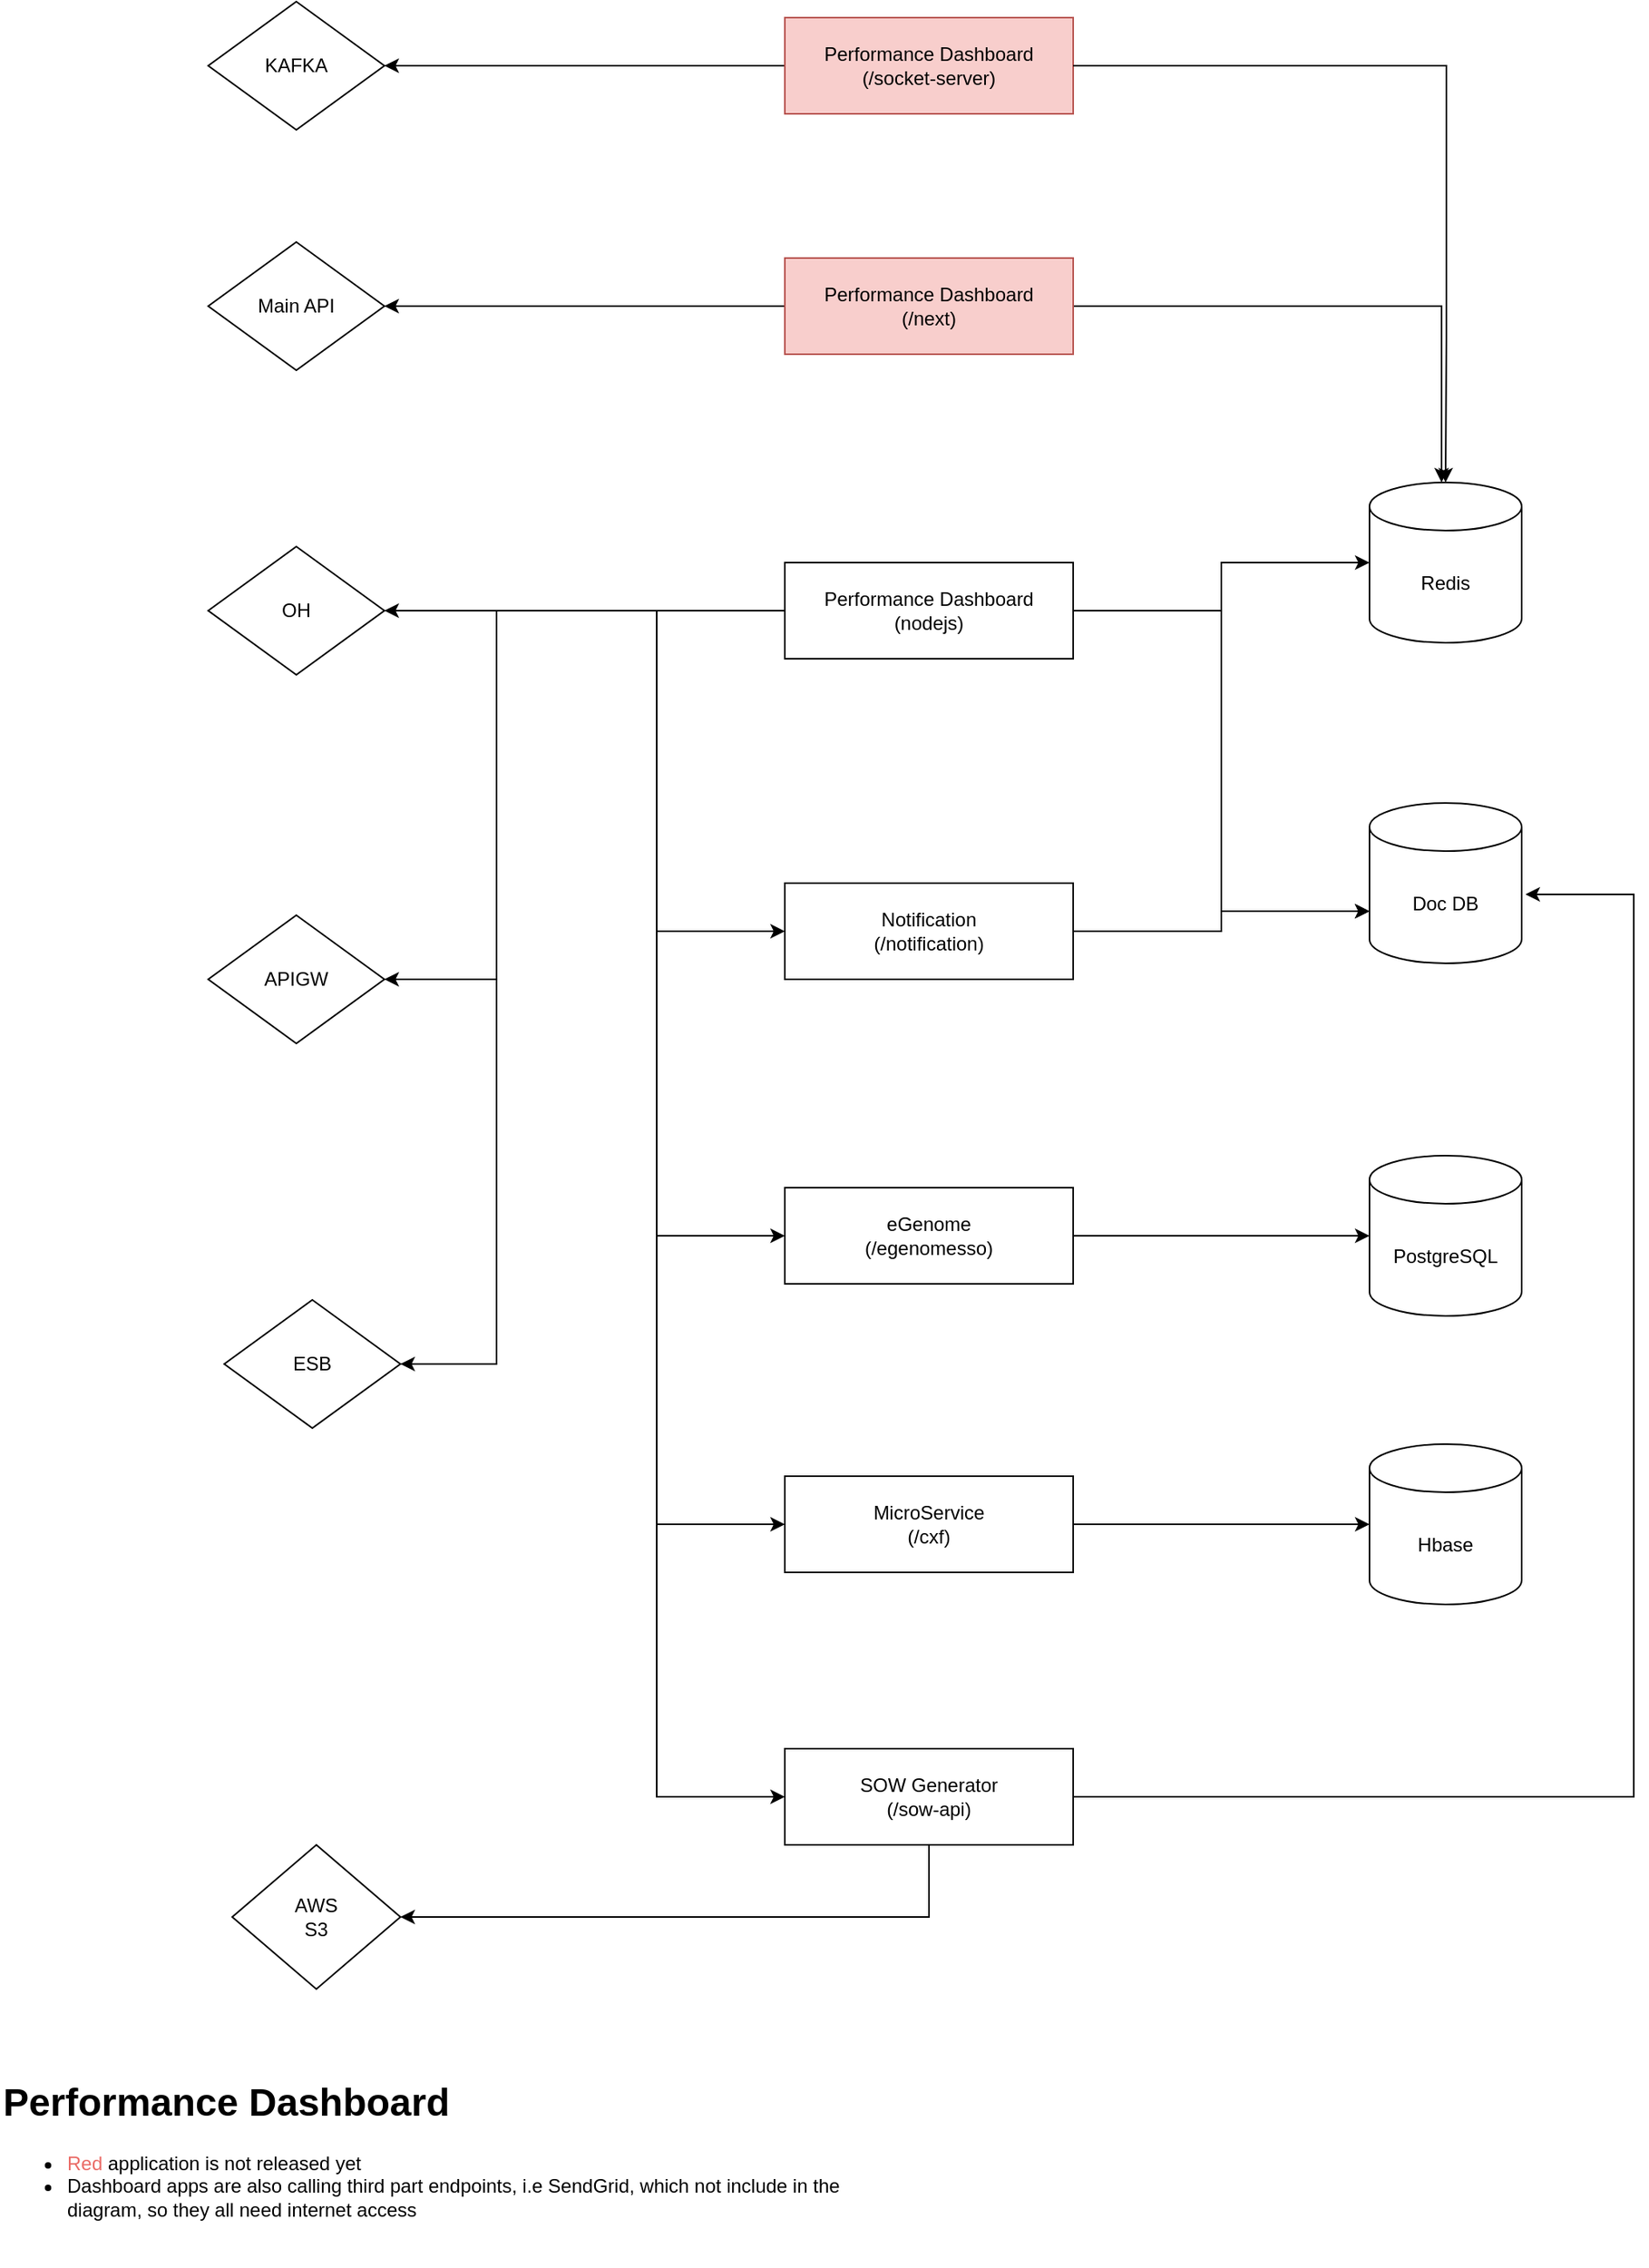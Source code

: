<mxfile version="24.4.13" type="github">
  <diagram id="prtHgNgQTEPvFCAcTncT" name="Page-1">
    <mxGraphModel dx="2074" dy="2275" grid="1" gridSize="10" guides="1" tooltips="1" connect="1" arrows="1" fold="1" page="1" pageScale="1" pageWidth="827" pageHeight="1169" math="0" shadow="0">
      <root>
        <mxCell id="0" />
        <mxCell id="1" parent="0" />
        <mxCell id="YLyG2g4HHih6Tg-Lss51-7" style="edgeStyle=orthogonalEdgeStyle;rounded=0;orthogonalLoop=1;jettySize=auto;html=1;" edge="1" parent="1" source="YLyG2g4HHih6Tg-Lss51-1" target="YLyG2g4HHih6Tg-Lss51-2">
          <mxGeometry relative="1" as="geometry" />
        </mxCell>
        <mxCell id="YLyG2g4HHih6Tg-Lss51-14" style="edgeStyle=orthogonalEdgeStyle;rounded=0;orthogonalLoop=1;jettySize=auto;html=1;entryX=0;entryY=0.5;entryDx=0;entryDy=0;" edge="1" parent="1" source="YLyG2g4HHih6Tg-Lss51-1" target="YLyG2g4HHih6Tg-Lss51-4">
          <mxGeometry relative="1" as="geometry">
            <Array as="points">
              <mxPoint x="540" y="-650" />
              <mxPoint x="540" y="-450" />
            </Array>
          </mxGeometry>
        </mxCell>
        <mxCell id="YLyG2g4HHih6Tg-Lss51-15" style="edgeStyle=orthogonalEdgeStyle;rounded=0;orthogonalLoop=1;jettySize=auto;html=1;entryX=0;entryY=0.5;entryDx=0;entryDy=0;" edge="1" parent="1" source="YLyG2g4HHih6Tg-Lss51-1" target="YLyG2g4HHih6Tg-Lss51-5">
          <mxGeometry relative="1" as="geometry">
            <Array as="points">
              <mxPoint x="540" y="-650" />
              <mxPoint x="540" y="-260" />
            </Array>
          </mxGeometry>
        </mxCell>
        <mxCell id="YLyG2g4HHih6Tg-Lss51-16" style="edgeStyle=orthogonalEdgeStyle;rounded=0;orthogonalLoop=1;jettySize=auto;html=1;entryX=0;entryY=0.5;entryDx=0;entryDy=0;" edge="1" parent="1" source="YLyG2g4HHih6Tg-Lss51-1" target="YLyG2g4HHih6Tg-Lss51-13">
          <mxGeometry relative="1" as="geometry">
            <Array as="points">
              <mxPoint x="540" y="-650" />
              <mxPoint x="540" y="-80" />
            </Array>
          </mxGeometry>
        </mxCell>
        <mxCell id="YLyG2g4HHih6Tg-Lss51-17" style="edgeStyle=orthogonalEdgeStyle;rounded=0;orthogonalLoop=1;jettySize=auto;html=1;entryX=1;entryY=0.5;entryDx=0;entryDy=0;" edge="1" parent="1" source="YLyG2g4HHih6Tg-Lss51-1" target="YLyG2g4HHih6Tg-Lss51-11">
          <mxGeometry relative="1" as="geometry">
            <Array as="points">
              <mxPoint x="440" y="-650" />
              <mxPoint x="440" y="-420" />
            </Array>
          </mxGeometry>
        </mxCell>
        <mxCell id="YLyG2g4HHih6Tg-Lss51-18" style="edgeStyle=orthogonalEdgeStyle;rounded=0;orthogonalLoop=1;jettySize=auto;html=1;entryX=1;entryY=0.5;entryDx=0;entryDy=0;" edge="1" parent="1" source="YLyG2g4HHih6Tg-Lss51-1" target="YLyG2g4HHih6Tg-Lss51-12">
          <mxGeometry relative="1" as="geometry">
            <Array as="points">
              <mxPoint x="440" y="-650" />
              <mxPoint x="440" y="-180" />
            </Array>
          </mxGeometry>
        </mxCell>
        <mxCell id="YLyG2g4HHih6Tg-Lss51-32" style="edgeStyle=orthogonalEdgeStyle;rounded=0;orthogonalLoop=1;jettySize=auto;html=1;entryX=1;entryY=0.5;entryDx=0;entryDy=0;" edge="1" parent="1" source="YLyG2g4HHih6Tg-Lss51-1" target="YLyG2g4HHih6Tg-Lss51-31">
          <mxGeometry relative="1" as="geometry" />
        </mxCell>
        <mxCell id="YLyG2g4HHih6Tg-Lss51-34" style="edgeStyle=orthogonalEdgeStyle;rounded=0;orthogonalLoop=1;jettySize=auto;html=1;entryX=0;entryY=0.5;entryDx=0;entryDy=0;" edge="1" parent="1" source="YLyG2g4HHih6Tg-Lss51-1" target="YLyG2g4HHih6Tg-Lss51-30">
          <mxGeometry relative="1" as="geometry">
            <Array as="points">
              <mxPoint x="540" y="-650" />
              <mxPoint x="540" y="90" />
            </Array>
          </mxGeometry>
        </mxCell>
        <mxCell id="YLyG2g4HHih6Tg-Lss51-1" value="Performance Dashboard&lt;div&gt;(nodejs)&lt;/div&gt;" style="rounded=0;whiteSpace=wrap;html=1;" vertex="1" parent="1">
          <mxGeometry x="620" y="-680" width="180" height="60" as="geometry" />
        </mxCell>
        <mxCell id="YLyG2g4HHih6Tg-Lss51-2" value="Redis" style="shape=cylinder3;whiteSpace=wrap;html=1;boundedLbl=1;backgroundOutline=1;size=15;" vertex="1" parent="1">
          <mxGeometry x="985" y="-730" width="95" height="100" as="geometry" />
        </mxCell>
        <mxCell id="YLyG2g4HHih6Tg-Lss51-3" value="Doc DB" style="shape=cylinder3;whiteSpace=wrap;html=1;boundedLbl=1;backgroundOutline=1;size=15;strokeColor=default;align=center;verticalAlign=middle;fontFamily=Helvetica;fontSize=12;fontColor=default;fillColor=default;" vertex="1" parent="1">
          <mxGeometry x="985" y="-530" width="95" height="100" as="geometry" />
        </mxCell>
        <mxCell id="YLyG2g4HHih6Tg-Lss51-4" value="Notification&lt;div&gt;(/notification)&lt;/div&gt;" style="rounded=0;whiteSpace=wrap;html=1;" vertex="1" parent="1">
          <mxGeometry x="620" y="-480" width="180" height="60" as="geometry" />
        </mxCell>
        <mxCell id="YLyG2g4HHih6Tg-Lss51-5" value="eGenome&lt;div&gt;(/egenomesso)&lt;/div&gt;" style="rounded=0;whiteSpace=wrap;html=1;" vertex="1" parent="1">
          <mxGeometry x="620" y="-290" width="180" height="60" as="geometry" />
        </mxCell>
        <mxCell id="YLyG2g4HHih6Tg-Lss51-6" value="PostgreSQL" style="shape=cylinder3;whiteSpace=wrap;html=1;boundedLbl=1;backgroundOutline=1;size=15;" vertex="1" parent="1">
          <mxGeometry x="985" y="-310" width="95" height="100" as="geometry" />
        </mxCell>
        <mxCell id="YLyG2g4HHih6Tg-Lss51-8" style="edgeStyle=orthogonalEdgeStyle;rounded=0;orthogonalLoop=1;jettySize=auto;html=1;entryX=0;entryY=0;entryDx=0;entryDy=67.5;entryPerimeter=0;" edge="1" parent="1" source="YLyG2g4HHih6Tg-Lss51-1" target="YLyG2g4HHih6Tg-Lss51-3">
          <mxGeometry relative="1" as="geometry" />
        </mxCell>
        <mxCell id="YLyG2g4HHih6Tg-Lss51-9" style="edgeStyle=orthogonalEdgeStyle;rounded=0;orthogonalLoop=1;jettySize=auto;html=1;entryX=0;entryY=0;entryDx=0;entryDy=67.5;entryPerimeter=0;" edge="1" parent="1" source="YLyG2g4HHih6Tg-Lss51-4" target="YLyG2g4HHih6Tg-Lss51-3">
          <mxGeometry relative="1" as="geometry" />
        </mxCell>
        <mxCell id="YLyG2g4HHih6Tg-Lss51-10" style="edgeStyle=orthogonalEdgeStyle;rounded=0;orthogonalLoop=1;jettySize=auto;html=1;entryX=0;entryY=0.5;entryDx=0;entryDy=0;entryPerimeter=0;" edge="1" parent="1" source="YLyG2g4HHih6Tg-Lss51-5" target="YLyG2g4HHih6Tg-Lss51-6">
          <mxGeometry relative="1" as="geometry" />
        </mxCell>
        <mxCell id="YLyG2g4HHih6Tg-Lss51-11" value="APIGW" style="rhombus;whiteSpace=wrap;html=1;" vertex="1" parent="1">
          <mxGeometry x="260" y="-460" width="110" height="80" as="geometry" />
        </mxCell>
        <mxCell id="YLyG2g4HHih6Tg-Lss51-12" value="ESB" style="rhombus;whiteSpace=wrap;html=1;" vertex="1" parent="1">
          <mxGeometry x="270" y="-220" width="110" height="80" as="geometry" />
        </mxCell>
        <mxCell id="YLyG2g4HHih6Tg-Lss51-20" style="edgeStyle=orthogonalEdgeStyle;rounded=0;orthogonalLoop=1;jettySize=auto;html=1;" edge="1" parent="1" source="YLyG2g4HHih6Tg-Lss51-13" target="YLyG2g4HHih6Tg-Lss51-19">
          <mxGeometry relative="1" as="geometry" />
        </mxCell>
        <mxCell id="YLyG2g4HHih6Tg-Lss51-13" value="MicroService&lt;div&gt;(/cxf)&lt;/div&gt;" style="rounded=0;whiteSpace=wrap;html=1;" vertex="1" parent="1">
          <mxGeometry x="620" y="-110" width="180" height="60" as="geometry" />
        </mxCell>
        <mxCell id="YLyG2g4HHih6Tg-Lss51-19" value="Hbase" style="shape=cylinder3;whiteSpace=wrap;html=1;boundedLbl=1;backgroundOutline=1;size=15;" vertex="1" parent="1">
          <mxGeometry x="985" y="-130" width="95" height="100" as="geometry" />
        </mxCell>
        <mxCell id="YLyG2g4HHih6Tg-Lss51-24" style="edgeStyle=orthogonalEdgeStyle;rounded=0;orthogonalLoop=1;jettySize=auto;html=1;entryX=1;entryY=0.5;entryDx=0;entryDy=0;" edge="1" parent="1" source="YLyG2g4HHih6Tg-Lss51-21" target="YLyG2g4HHih6Tg-Lss51-23">
          <mxGeometry relative="1" as="geometry" />
        </mxCell>
        <mxCell id="YLyG2g4HHih6Tg-Lss51-25" style="edgeStyle=orthogonalEdgeStyle;rounded=0;orthogonalLoop=1;jettySize=auto;html=1;" edge="1" parent="1" source="YLyG2g4HHih6Tg-Lss51-21" target="YLyG2g4HHih6Tg-Lss51-2">
          <mxGeometry relative="1" as="geometry">
            <Array as="points">
              <mxPoint x="1030" y="-840" />
            </Array>
          </mxGeometry>
        </mxCell>
        <mxCell id="YLyG2g4HHih6Tg-Lss51-21" value="Performance Dashboard&lt;div&gt;(/next)&lt;/div&gt;" style="rounded=0;whiteSpace=wrap;html=1;fillColor=#f8cecc;strokeColor=#b85450;" vertex="1" parent="1">
          <mxGeometry x="620" y="-870" width="180" height="60" as="geometry" />
        </mxCell>
        <mxCell id="YLyG2g4HHih6Tg-Lss51-29" style="edgeStyle=orthogonalEdgeStyle;rounded=0;orthogonalLoop=1;jettySize=auto;html=1;entryX=1;entryY=0.5;entryDx=0;entryDy=0;" edge="1" parent="1" source="YLyG2g4HHih6Tg-Lss51-22" target="YLyG2g4HHih6Tg-Lss51-28">
          <mxGeometry relative="1" as="geometry" />
        </mxCell>
        <mxCell id="YLyG2g4HHih6Tg-Lss51-22" value="Performance Dashboard&lt;div&gt;(/socket-server)&lt;/div&gt;" style="rounded=0;whiteSpace=wrap;html=1;fillColor=#f8cecc;strokeColor=#b85450;" vertex="1" parent="1">
          <mxGeometry x="620" y="-1020" width="180" height="60" as="geometry" />
        </mxCell>
        <mxCell id="YLyG2g4HHih6Tg-Lss51-23" value="Main API" style="rhombus;whiteSpace=wrap;html=1;" vertex="1" parent="1">
          <mxGeometry x="260" y="-880" width="110" height="80" as="geometry" />
        </mxCell>
        <mxCell id="YLyG2g4HHih6Tg-Lss51-26" style="edgeStyle=orthogonalEdgeStyle;rounded=0;orthogonalLoop=1;jettySize=auto;html=1;entryX=0.5;entryY=0;entryDx=0;entryDy=0;entryPerimeter=0;" edge="1" parent="1" source="YLyG2g4HHih6Tg-Lss51-22" target="YLyG2g4HHih6Tg-Lss51-2">
          <mxGeometry relative="1" as="geometry">
            <Array as="points">
              <mxPoint x="1033" y="-990" />
              <mxPoint x="1033" y="-820" />
            </Array>
          </mxGeometry>
        </mxCell>
        <mxCell id="YLyG2g4HHih6Tg-Lss51-28" value="KAFKA" style="rhombus;whiteSpace=wrap;html=1;" vertex="1" parent="1">
          <mxGeometry x="260" y="-1030" width="110" height="80" as="geometry" />
        </mxCell>
        <mxCell id="YLyG2g4HHih6Tg-Lss51-36" style="edgeStyle=orthogonalEdgeStyle;rounded=0;orthogonalLoop=1;jettySize=auto;html=1;entryX=1;entryY=0.5;entryDx=0;entryDy=0;exitX=0.5;exitY=1;exitDx=0;exitDy=0;" edge="1" parent="1" source="YLyG2g4HHih6Tg-Lss51-30" target="YLyG2g4HHih6Tg-Lss51-35">
          <mxGeometry relative="1" as="geometry" />
        </mxCell>
        <mxCell id="YLyG2g4HHih6Tg-Lss51-30" value="SOW Generator&lt;div&gt;(/sow-api)&lt;/div&gt;" style="rounded=0;whiteSpace=wrap;html=1;" vertex="1" parent="1">
          <mxGeometry x="620" y="60" width="180" height="60" as="geometry" />
        </mxCell>
        <mxCell id="YLyG2g4HHih6Tg-Lss51-31" value="OH" style="rhombus;whiteSpace=wrap;html=1;" vertex="1" parent="1">
          <mxGeometry x="260" y="-690" width="110" height="80" as="geometry" />
        </mxCell>
        <mxCell id="YLyG2g4HHih6Tg-Lss51-33" style="edgeStyle=orthogonalEdgeStyle;rounded=0;orthogonalLoop=1;jettySize=auto;html=1;entryX=1.025;entryY=0.57;entryDx=0;entryDy=0;entryPerimeter=0;" edge="1" parent="1" source="YLyG2g4HHih6Tg-Lss51-30" target="YLyG2g4HHih6Tg-Lss51-3">
          <mxGeometry relative="1" as="geometry">
            <Array as="points">
              <mxPoint x="1150" y="90" />
              <mxPoint x="1150" y="-473" />
            </Array>
          </mxGeometry>
        </mxCell>
        <mxCell id="YLyG2g4HHih6Tg-Lss51-35" value="AWS&lt;div&gt;S3&lt;/div&gt;" style="rhombus;whiteSpace=wrap;html=1;" vertex="1" parent="1">
          <mxGeometry x="275" y="120" width="105" height="90" as="geometry" />
        </mxCell>
        <mxCell id="YLyG2g4HHih6Tg-Lss51-37" value="&lt;h1 style=&quot;margin-top: 0px;&quot;&gt;Performance Dashboard&amp;nbsp;&lt;/h1&gt;&lt;p&gt;&lt;/p&gt;&lt;ul&gt;&lt;li&gt;&lt;font color=&quot;#ea6b66&quot;&gt;Red&lt;/font&gt; application is not released yet&lt;/li&gt;&lt;li&gt;Dashboard apps are also calling third part endpoints, i.e SendGrid, which not include in the diagram, so they all need internet access&amp;nbsp;&lt;/li&gt;&lt;/ul&gt;&lt;p&gt;&lt;/p&gt;" style="text;html=1;whiteSpace=wrap;overflow=hidden;rounded=0;" vertex="1" parent="1">
          <mxGeometry x="130" y="260" width="545" height="120" as="geometry" />
        </mxCell>
      </root>
    </mxGraphModel>
  </diagram>
</mxfile>
